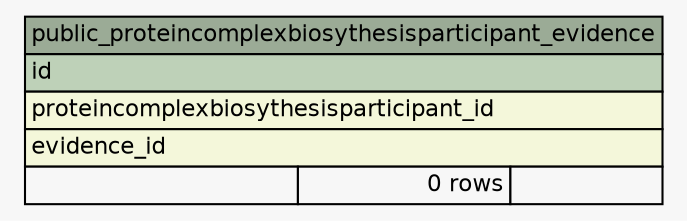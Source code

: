 // dot 2.36.0 on Linux 3.13.0-43-generic
// SchemaSpy rev 590
digraph "public_proteincomplexbiosythesisparticipant_evidence" {
  graph [
    rankdir="RL"
    bgcolor="#f7f7f7"
    nodesep="0.18"
    ranksep="0.46"
    fontname="Helvetica"
    fontsize="11"
  ];
  node [
    fontname="Helvetica"
    fontsize="11"
    shape="plaintext"
  ];
  edge [
    arrowsize="0.8"
  ];
  "public_proteincomplexbiosythesisparticipant_evidence" [
    label=<
    <TABLE BORDER="0" CELLBORDER="1" CELLSPACING="0" BGCOLOR="#ffffff">
      <TR><TD COLSPAN="3" BGCOLOR="#9bab96" ALIGN="CENTER">public_proteincomplexbiosythesisparticipant_evidence</TD></TR>
      <TR><TD PORT="id" COLSPAN="3" BGCOLOR="#bed1b8" ALIGN="LEFT">id</TD></TR>
      <TR><TD PORT="proteincomplexbiosythesisparticipant_id" COLSPAN="3" BGCOLOR="#f4f7da" ALIGN="LEFT">proteincomplexbiosythesisparticipant_id</TD></TR>
      <TR><TD PORT="evidence_id" COLSPAN="3" BGCOLOR="#f4f7da" ALIGN="LEFT">evidence_id</TD></TR>
      <TR><TD ALIGN="LEFT" BGCOLOR="#f7f7f7">  </TD><TD ALIGN="RIGHT" BGCOLOR="#f7f7f7">0 rows</TD><TD ALIGN="RIGHT" BGCOLOR="#f7f7f7">  </TD></TR>
    </TABLE>>
    URL="tables/public_proteincomplexbiosythesisparticipant_evidence.html"
    tooltip="public_proteincomplexbiosythesisparticipant_evidence"
  ];
}
